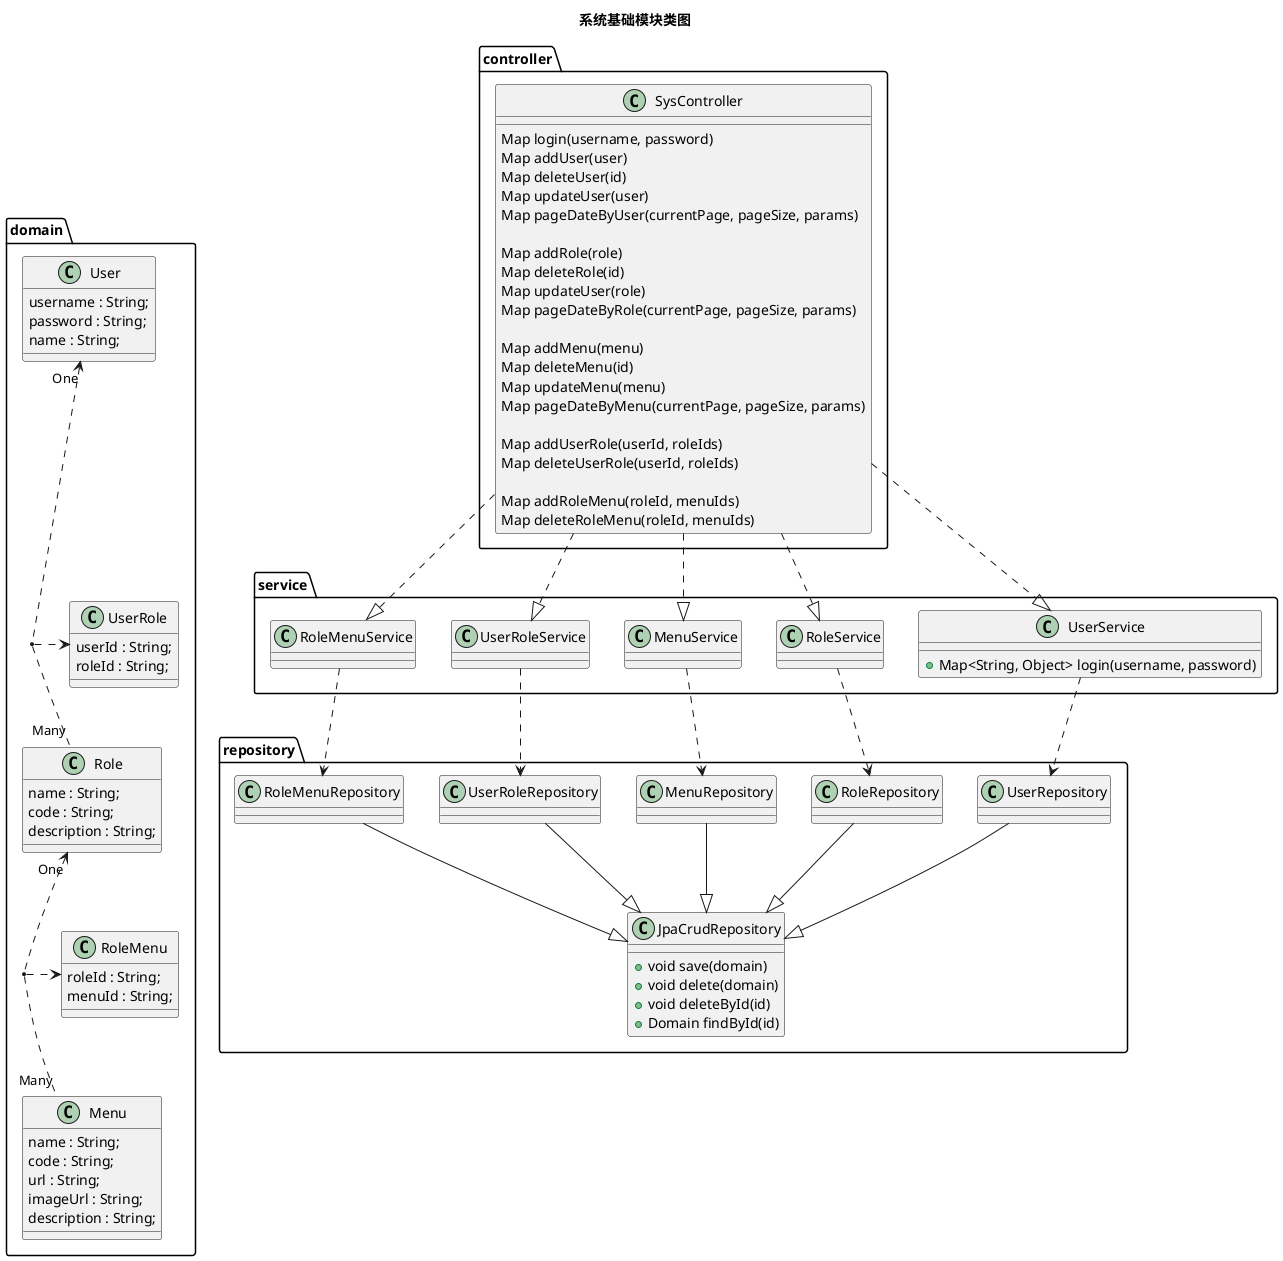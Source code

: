 @startuml
title 系统基础模块类图

package domain {
    User "One" <-. "Many" Role
    (User, Role) .> UserRole
    Role "One" <-. "Many" Menu
    (Role, Menu) .> RoleMenu

    class User {
        username : String;
        password : String;
        name : String;
    }
    class Role {
        name : String;
        code : String;
        description : String;
    }
    class Menu {
        name : String;
        code : String;
        url : String;
        imageUrl : String;
        description : String;
    }
    class UserRole {
        userId : String;
        roleId : String;
    }
    class RoleMenu {
        roleId : String;
        menuId : String;
    }
}

package repository {
    UserRepository --|> JpaCrudRepository
    RoleRepository --|> JpaCrudRepository
    MenuRepository --|> JpaCrudRepository
    UserRoleRepository --|> JpaCrudRepository
    RoleMenuRepository --|> JpaCrudRepository

    class JpaCrudRepository {
        +void save(domain)
        +void delete(domain)
        +void deleteById(id)
        +Domain findById(id)
    }

    class UserRepository {
    }
}

package service {
    UserService ..> UserRepository
    RoleService ..> RoleRepository
    MenuService ..> MenuRepository
    UserRoleService ..> UserRoleRepository
    RoleMenuService ..> RoleMenuRepository

    class UserService {
        +Map<String, Object> login(username, password)
    }
}

package controller {
    SysController ..|> UserService
    SysController ..|> RoleService
    SysController ..|> MenuService
    SysController ..|> UserRoleService
    SysController ..|> RoleMenuService

    class SysController {
        Map login(username, password)
        Map addUser(user)
        Map deleteUser(id)
        Map updateUser(user)
        Map pageDateByUser(currentPage, pageSize, params)

        Map addRole(role)
        Map deleteRole(id)
        Map updateUser(role)
        Map pageDateByRole(currentPage, pageSize, params)

        Map addMenu(menu)
        Map deleteMenu(id)
        Map updateMenu(menu)
        Map pageDateByMenu(currentPage, pageSize, params)

        Map addUserRole(userId, roleIds)
        Map deleteUserRole(userId, roleIds)

        Map addRoleMenu(roleId, menuIds)
        Map deleteRoleMenu(roleId, menuIds)
    }
}




@enduml